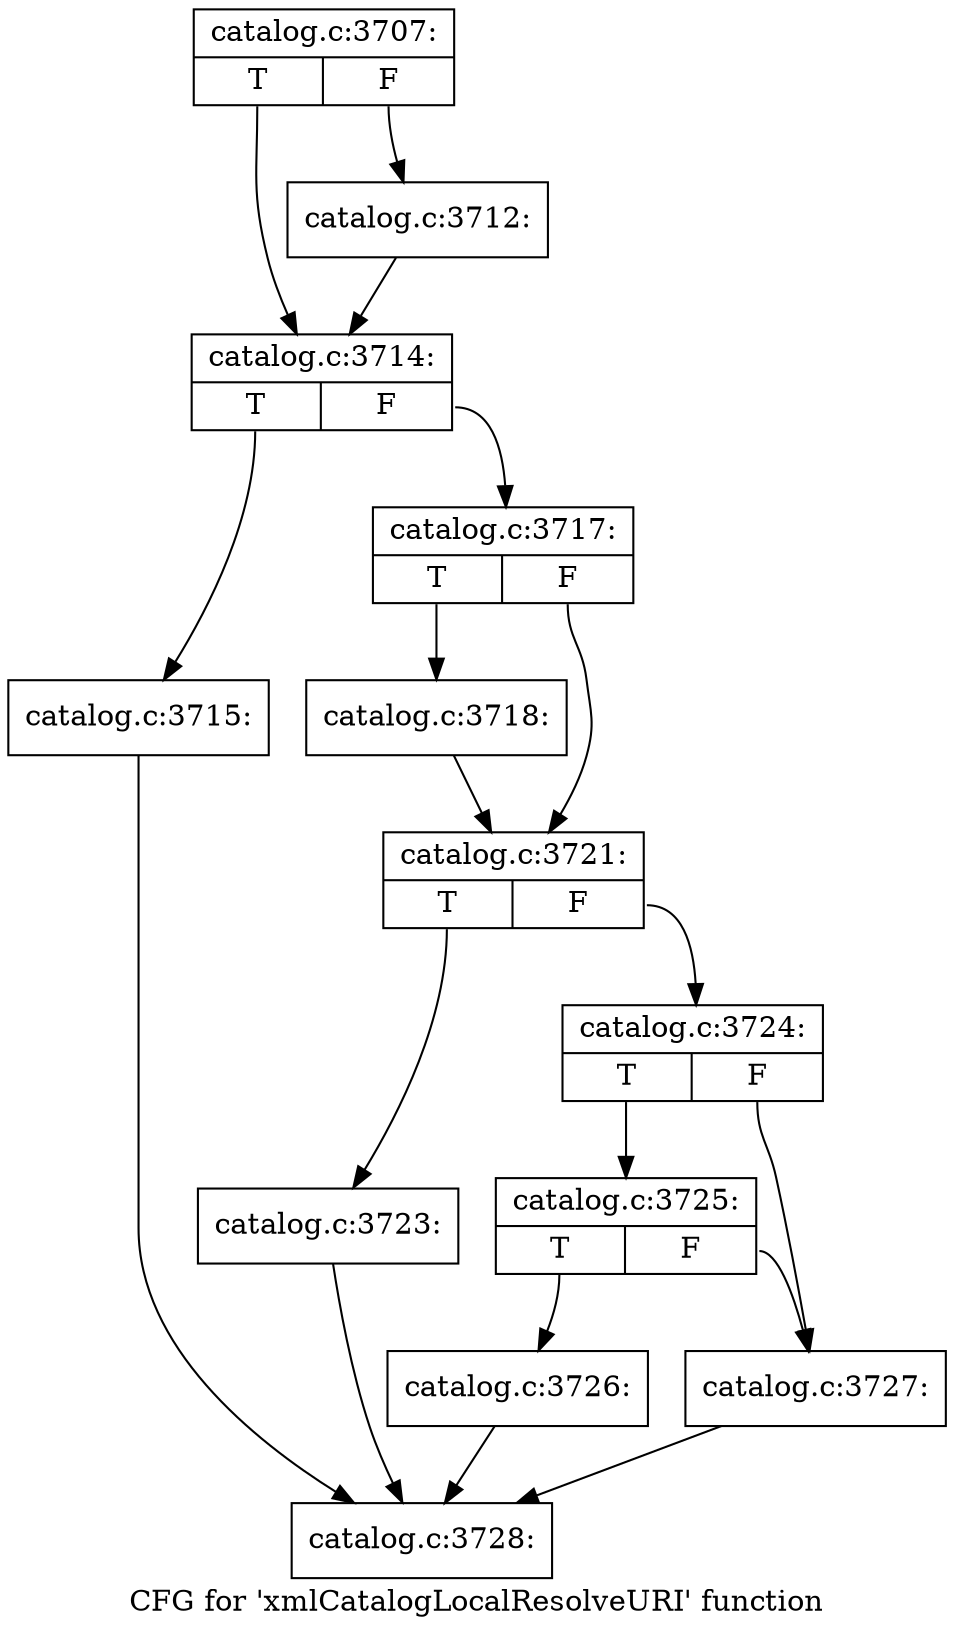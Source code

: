 digraph "CFG for 'xmlCatalogLocalResolveURI' function" {
	label="CFG for 'xmlCatalogLocalResolveURI' function";

	Node0x394e200 [shape=record,label="{catalog.c:3707:|{<s0>T|<s1>F}}"];
	Node0x394e200:s0 -> Node0x3955d70;
	Node0x394e200:s1 -> Node0x3955d20;
	Node0x3955d20 [shape=record,label="{catalog.c:3712:}"];
	Node0x3955d20 -> Node0x3955d70;
	Node0x3955d70 [shape=record,label="{catalog.c:3714:|{<s0>T|<s1>F}}"];
	Node0x3955d70:s0 -> Node0x3956130;
	Node0x3955d70:s1 -> Node0x3956180;
	Node0x3956130 [shape=record,label="{catalog.c:3715:}"];
	Node0x3956130 -> Node0x3955250;
	Node0x3956180 [shape=record,label="{catalog.c:3717:|{<s0>T|<s1>F}}"];
	Node0x3956180:s0 -> Node0x39565e0;
	Node0x3956180:s1 -> Node0x3956630;
	Node0x39565e0 [shape=record,label="{catalog.c:3718:}"];
	Node0x39565e0 -> Node0x3956630;
	Node0x3956630 [shape=record,label="{catalog.c:3721:|{<s0>T|<s1>F}}"];
	Node0x3956630:s0 -> Node0x3956ea0;
	Node0x3956630:s1 -> Node0x3956ef0;
	Node0x3956ea0 [shape=record,label="{catalog.c:3723:}"];
	Node0x3956ea0 -> Node0x3955250;
	Node0x3956ef0 [shape=record,label="{catalog.c:3724:|{<s0>T|<s1>F}}"];
	Node0x3956ef0:s0 -> Node0x39576c0;
	Node0x3956ef0:s1 -> Node0x3957670;
	Node0x39576c0 [shape=record,label="{catalog.c:3725:|{<s0>T|<s1>F}}"];
	Node0x39576c0:s0 -> Node0x3957620;
	Node0x39576c0:s1 -> Node0x3957670;
	Node0x3957620 [shape=record,label="{catalog.c:3726:}"];
	Node0x3957620 -> Node0x3955250;
	Node0x3957670 [shape=record,label="{catalog.c:3727:}"];
	Node0x3957670 -> Node0x3955250;
	Node0x3955250 [shape=record,label="{catalog.c:3728:}"];
}
